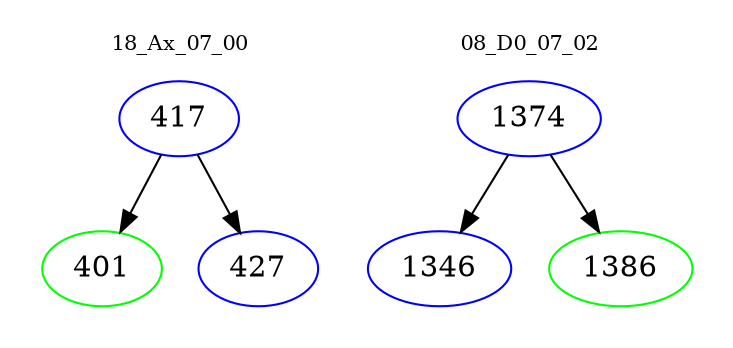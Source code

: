 digraph{
subgraph cluster_0 {
color = white
label = "18_Ax_07_00";
fontsize=10;
T0_417 [label="417", color="blue"]
T0_417 -> T0_401 [color="black"]
T0_401 [label="401", color="green"]
T0_417 -> T0_427 [color="black"]
T0_427 [label="427", color="blue"]
}
subgraph cluster_1 {
color = white
label = "08_D0_07_02";
fontsize=10;
T1_1374 [label="1374", color="blue"]
T1_1374 -> T1_1346 [color="black"]
T1_1346 [label="1346", color="blue"]
T1_1374 -> T1_1386 [color="black"]
T1_1386 [label="1386", color="green"]
}
}
